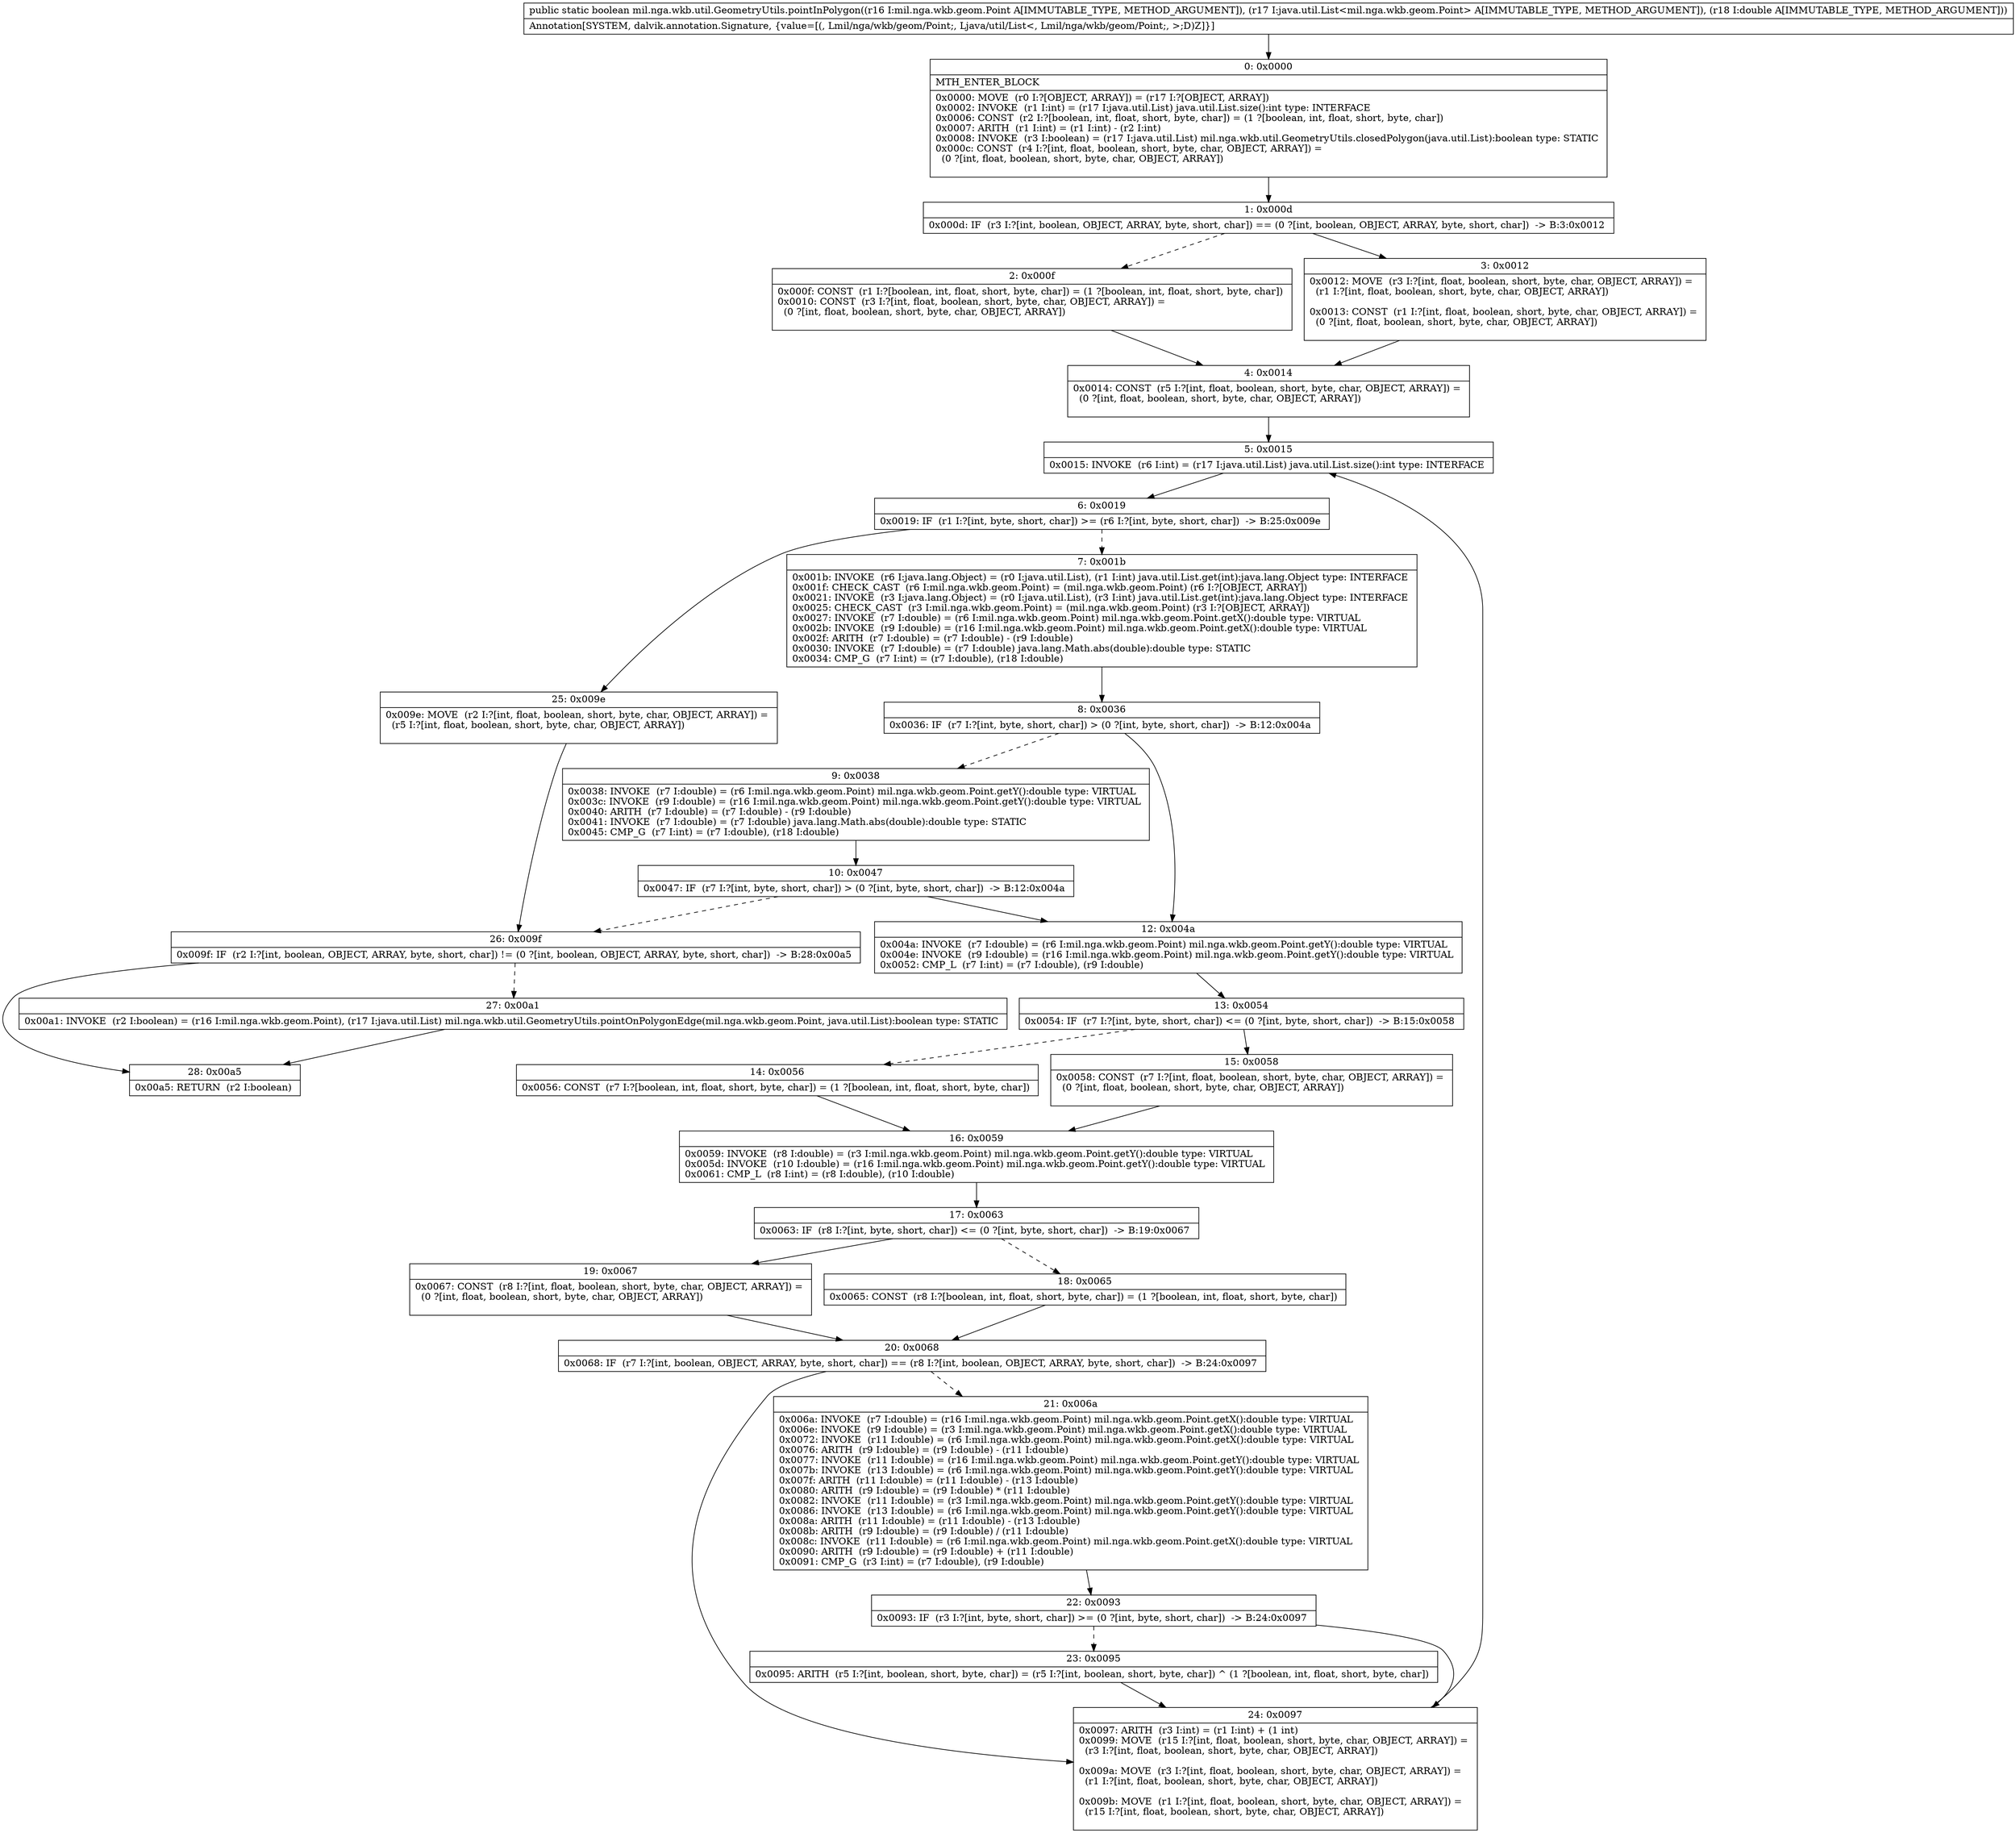 digraph "CFG formil.nga.wkb.util.GeometryUtils.pointInPolygon(Lmil\/nga\/wkb\/geom\/Point;Ljava\/util\/List;D)Z" {
Node_0 [shape=record,label="{0\:\ 0x0000|MTH_ENTER_BLOCK\l|0x0000: MOVE  (r0 I:?[OBJECT, ARRAY]) = (r17 I:?[OBJECT, ARRAY]) \l0x0002: INVOKE  (r1 I:int) = (r17 I:java.util.List) java.util.List.size():int type: INTERFACE \l0x0006: CONST  (r2 I:?[boolean, int, float, short, byte, char]) = (1 ?[boolean, int, float, short, byte, char]) \l0x0007: ARITH  (r1 I:int) = (r1 I:int) \- (r2 I:int) \l0x0008: INVOKE  (r3 I:boolean) = (r17 I:java.util.List) mil.nga.wkb.util.GeometryUtils.closedPolygon(java.util.List):boolean type: STATIC \l0x000c: CONST  (r4 I:?[int, float, boolean, short, byte, char, OBJECT, ARRAY]) = \l  (0 ?[int, float, boolean, short, byte, char, OBJECT, ARRAY])\l \l}"];
Node_1 [shape=record,label="{1\:\ 0x000d|0x000d: IF  (r3 I:?[int, boolean, OBJECT, ARRAY, byte, short, char]) == (0 ?[int, boolean, OBJECT, ARRAY, byte, short, char])  \-\> B:3:0x0012 \l}"];
Node_2 [shape=record,label="{2\:\ 0x000f|0x000f: CONST  (r1 I:?[boolean, int, float, short, byte, char]) = (1 ?[boolean, int, float, short, byte, char]) \l0x0010: CONST  (r3 I:?[int, float, boolean, short, byte, char, OBJECT, ARRAY]) = \l  (0 ?[int, float, boolean, short, byte, char, OBJECT, ARRAY])\l \l}"];
Node_3 [shape=record,label="{3\:\ 0x0012|0x0012: MOVE  (r3 I:?[int, float, boolean, short, byte, char, OBJECT, ARRAY]) = \l  (r1 I:?[int, float, boolean, short, byte, char, OBJECT, ARRAY])\l \l0x0013: CONST  (r1 I:?[int, float, boolean, short, byte, char, OBJECT, ARRAY]) = \l  (0 ?[int, float, boolean, short, byte, char, OBJECT, ARRAY])\l \l}"];
Node_4 [shape=record,label="{4\:\ 0x0014|0x0014: CONST  (r5 I:?[int, float, boolean, short, byte, char, OBJECT, ARRAY]) = \l  (0 ?[int, float, boolean, short, byte, char, OBJECT, ARRAY])\l \l}"];
Node_5 [shape=record,label="{5\:\ 0x0015|0x0015: INVOKE  (r6 I:int) = (r17 I:java.util.List) java.util.List.size():int type: INTERFACE \l}"];
Node_6 [shape=record,label="{6\:\ 0x0019|0x0019: IF  (r1 I:?[int, byte, short, char]) \>= (r6 I:?[int, byte, short, char])  \-\> B:25:0x009e \l}"];
Node_7 [shape=record,label="{7\:\ 0x001b|0x001b: INVOKE  (r6 I:java.lang.Object) = (r0 I:java.util.List), (r1 I:int) java.util.List.get(int):java.lang.Object type: INTERFACE \l0x001f: CHECK_CAST  (r6 I:mil.nga.wkb.geom.Point) = (mil.nga.wkb.geom.Point) (r6 I:?[OBJECT, ARRAY]) \l0x0021: INVOKE  (r3 I:java.lang.Object) = (r0 I:java.util.List), (r3 I:int) java.util.List.get(int):java.lang.Object type: INTERFACE \l0x0025: CHECK_CAST  (r3 I:mil.nga.wkb.geom.Point) = (mil.nga.wkb.geom.Point) (r3 I:?[OBJECT, ARRAY]) \l0x0027: INVOKE  (r7 I:double) = (r6 I:mil.nga.wkb.geom.Point) mil.nga.wkb.geom.Point.getX():double type: VIRTUAL \l0x002b: INVOKE  (r9 I:double) = (r16 I:mil.nga.wkb.geom.Point) mil.nga.wkb.geom.Point.getX():double type: VIRTUAL \l0x002f: ARITH  (r7 I:double) = (r7 I:double) \- (r9 I:double) \l0x0030: INVOKE  (r7 I:double) = (r7 I:double) java.lang.Math.abs(double):double type: STATIC \l0x0034: CMP_G  (r7 I:int) = (r7 I:double), (r18 I:double) \l}"];
Node_8 [shape=record,label="{8\:\ 0x0036|0x0036: IF  (r7 I:?[int, byte, short, char]) \> (0 ?[int, byte, short, char])  \-\> B:12:0x004a \l}"];
Node_9 [shape=record,label="{9\:\ 0x0038|0x0038: INVOKE  (r7 I:double) = (r6 I:mil.nga.wkb.geom.Point) mil.nga.wkb.geom.Point.getY():double type: VIRTUAL \l0x003c: INVOKE  (r9 I:double) = (r16 I:mil.nga.wkb.geom.Point) mil.nga.wkb.geom.Point.getY():double type: VIRTUAL \l0x0040: ARITH  (r7 I:double) = (r7 I:double) \- (r9 I:double) \l0x0041: INVOKE  (r7 I:double) = (r7 I:double) java.lang.Math.abs(double):double type: STATIC \l0x0045: CMP_G  (r7 I:int) = (r7 I:double), (r18 I:double) \l}"];
Node_10 [shape=record,label="{10\:\ 0x0047|0x0047: IF  (r7 I:?[int, byte, short, char]) \> (0 ?[int, byte, short, char])  \-\> B:12:0x004a \l}"];
Node_12 [shape=record,label="{12\:\ 0x004a|0x004a: INVOKE  (r7 I:double) = (r6 I:mil.nga.wkb.geom.Point) mil.nga.wkb.geom.Point.getY():double type: VIRTUAL \l0x004e: INVOKE  (r9 I:double) = (r16 I:mil.nga.wkb.geom.Point) mil.nga.wkb.geom.Point.getY():double type: VIRTUAL \l0x0052: CMP_L  (r7 I:int) = (r7 I:double), (r9 I:double) \l}"];
Node_13 [shape=record,label="{13\:\ 0x0054|0x0054: IF  (r7 I:?[int, byte, short, char]) \<= (0 ?[int, byte, short, char])  \-\> B:15:0x0058 \l}"];
Node_14 [shape=record,label="{14\:\ 0x0056|0x0056: CONST  (r7 I:?[boolean, int, float, short, byte, char]) = (1 ?[boolean, int, float, short, byte, char]) \l}"];
Node_15 [shape=record,label="{15\:\ 0x0058|0x0058: CONST  (r7 I:?[int, float, boolean, short, byte, char, OBJECT, ARRAY]) = \l  (0 ?[int, float, boolean, short, byte, char, OBJECT, ARRAY])\l \l}"];
Node_16 [shape=record,label="{16\:\ 0x0059|0x0059: INVOKE  (r8 I:double) = (r3 I:mil.nga.wkb.geom.Point) mil.nga.wkb.geom.Point.getY():double type: VIRTUAL \l0x005d: INVOKE  (r10 I:double) = (r16 I:mil.nga.wkb.geom.Point) mil.nga.wkb.geom.Point.getY():double type: VIRTUAL \l0x0061: CMP_L  (r8 I:int) = (r8 I:double), (r10 I:double) \l}"];
Node_17 [shape=record,label="{17\:\ 0x0063|0x0063: IF  (r8 I:?[int, byte, short, char]) \<= (0 ?[int, byte, short, char])  \-\> B:19:0x0067 \l}"];
Node_18 [shape=record,label="{18\:\ 0x0065|0x0065: CONST  (r8 I:?[boolean, int, float, short, byte, char]) = (1 ?[boolean, int, float, short, byte, char]) \l}"];
Node_19 [shape=record,label="{19\:\ 0x0067|0x0067: CONST  (r8 I:?[int, float, boolean, short, byte, char, OBJECT, ARRAY]) = \l  (0 ?[int, float, boolean, short, byte, char, OBJECT, ARRAY])\l \l}"];
Node_20 [shape=record,label="{20\:\ 0x0068|0x0068: IF  (r7 I:?[int, boolean, OBJECT, ARRAY, byte, short, char]) == (r8 I:?[int, boolean, OBJECT, ARRAY, byte, short, char])  \-\> B:24:0x0097 \l}"];
Node_21 [shape=record,label="{21\:\ 0x006a|0x006a: INVOKE  (r7 I:double) = (r16 I:mil.nga.wkb.geom.Point) mil.nga.wkb.geom.Point.getX():double type: VIRTUAL \l0x006e: INVOKE  (r9 I:double) = (r3 I:mil.nga.wkb.geom.Point) mil.nga.wkb.geom.Point.getX():double type: VIRTUAL \l0x0072: INVOKE  (r11 I:double) = (r6 I:mil.nga.wkb.geom.Point) mil.nga.wkb.geom.Point.getX():double type: VIRTUAL \l0x0076: ARITH  (r9 I:double) = (r9 I:double) \- (r11 I:double) \l0x0077: INVOKE  (r11 I:double) = (r16 I:mil.nga.wkb.geom.Point) mil.nga.wkb.geom.Point.getY():double type: VIRTUAL \l0x007b: INVOKE  (r13 I:double) = (r6 I:mil.nga.wkb.geom.Point) mil.nga.wkb.geom.Point.getY():double type: VIRTUAL \l0x007f: ARITH  (r11 I:double) = (r11 I:double) \- (r13 I:double) \l0x0080: ARITH  (r9 I:double) = (r9 I:double) * (r11 I:double) \l0x0082: INVOKE  (r11 I:double) = (r3 I:mil.nga.wkb.geom.Point) mil.nga.wkb.geom.Point.getY():double type: VIRTUAL \l0x0086: INVOKE  (r13 I:double) = (r6 I:mil.nga.wkb.geom.Point) mil.nga.wkb.geom.Point.getY():double type: VIRTUAL \l0x008a: ARITH  (r11 I:double) = (r11 I:double) \- (r13 I:double) \l0x008b: ARITH  (r9 I:double) = (r9 I:double) \/ (r11 I:double) \l0x008c: INVOKE  (r11 I:double) = (r6 I:mil.nga.wkb.geom.Point) mil.nga.wkb.geom.Point.getX():double type: VIRTUAL \l0x0090: ARITH  (r9 I:double) = (r9 I:double) + (r11 I:double) \l0x0091: CMP_G  (r3 I:int) = (r7 I:double), (r9 I:double) \l}"];
Node_22 [shape=record,label="{22\:\ 0x0093|0x0093: IF  (r3 I:?[int, byte, short, char]) \>= (0 ?[int, byte, short, char])  \-\> B:24:0x0097 \l}"];
Node_23 [shape=record,label="{23\:\ 0x0095|0x0095: ARITH  (r5 I:?[int, boolean, short, byte, char]) = (r5 I:?[int, boolean, short, byte, char]) ^ (1 ?[boolean, int, float, short, byte, char]) \l}"];
Node_24 [shape=record,label="{24\:\ 0x0097|0x0097: ARITH  (r3 I:int) = (r1 I:int) + (1 int) \l0x0099: MOVE  (r15 I:?[int, float, boolean, short, byte, char, OBJECT, ARRAY]) = \l  (r3 I:?[int, float, boolean, short, byte, char, OBJECT, ARRAY])\l \l0x009a: MOVE  (r3 I:?[int, float, boolean, short, byte, char, OBJECT, ARRAY]) = \l  (r1 I:?[int, float, boolean, short, byte, char, OBJECT, ARRAY])\l \l0x009b: MOVE  (r1 I:?[int, float, boolean, short, byte, char, OBJECT, ARRAY]) = \l  (r15 I:?[int, float, boolean, short, byte, char, OBJECT, ARRAY])\l \l}"];
Node_25 [shape=record,label="{25\:\ 0x009e|0x009e: MOVE  (r2 I:?[int, float, boolean, short, byte, char, OBJECT, ARRAY]) = \l  (r5 I:?[int, float, boolean, short, byte, char, OBJECT, ARRAY])\l \l}"];
Node_26 [shape=record,label="{26\:\ 0x009f|0x009f: IF  (r2 I:?[int, boolean, OBJECT, ARRAY, byte, short, char]) != (0 ?[int, boolean, OBJECT, ARRAY, byte, short, char])  \-\> B:28:0x00a5 \l}"];
Node_27 [shape=record,label="{27\:\ 0x00a1|0x00a1: INVOKE  (r2 I:boolean) = (r16 I:mil.nga.wkb.geom.Point), (r17 I:java.util.List) mil.nga.wkb.util.GeometryUtils.pointOnPolygonEdge(mil.nga.wkb.geom.Point, java.util.List):boolean type: STATIC \l}"];
Node_28 [shape=record,label="{28\:\ 0x00a5|0x00a5: RETURN  (r2 I:boolean) \l}"];
MethodNode[shape=record,label="{public static boolean mil.nga.wkb.util.GeometryUtils.pointInPolygon((r16 I:mil.nga.wkb.geom.Point A[IMMUTABLE_TYPE, METHOD_ARGUMENT]), (r17 I:java.util.List\<mil.nga.wkb.geom.Point\> A[IMMUTABLE_TYPE, METHOD_ARGUMENT]), (r18 I:double A[IMMUTABLE_TYPE, METHOD_ARGUMENT]))  | Annotation[SYSTEM, dalvik.annotation.Signature, \{value=[(, Lmil\/nga\/wkb\/geom\/Point;, Ljava\/util\/List\<, Lmil\/nga\/wkb\/geom\/Point;, \>;D)Z]\}]\l}"];
MethodNode -> Node_0;
Node_0 -> Node_1;
Node_1 -> Node_2[style=dashed];
Node_1 -> Node_3;
Node_2 -> Node_4;
Node_3 -> Node_4;
Node_4 -> Node_5;
Node_5 -> Node_6;
Node_6 -> Node_7[style=dashed];
Node_6 -> Node_25;
Node_7 -> Node_8;
Node_8 -> Node_9[style=dashed];
Node_8 -> Node_12;
Node_9 -> Node_10;
Node_10 -> Node_12;
Node_10 -> Node_26[style=dashed];
Node_12 -> Node_13;
Node_13 -> Node_14[style=dashed];
Node_13 -> Node_15;
Node_14 -> Node_16;
Node_15 -> Node_16;
Node_16 -> Node_17;
Node_17 -> Node_18[style=dashed];
Node_17 -> Node_19;
Node_18 -> Node_20;
Node_19 -> Node_20;
Node_20 -> Node_21[style=dashed];
Node_20 -> Node_24;
Node_21 -> Node_22;
Node_22 -> Node_23[style=dashed];
Node_22 -> Node_24;
Node_23 -> Node_24;
Node_24 -> Node_5;
Node_25 -> Node_26;
Node_26 -> Node_27[style=dashed];
Node_26 -> Node_28;
Node_27 -> Node_28;
}

